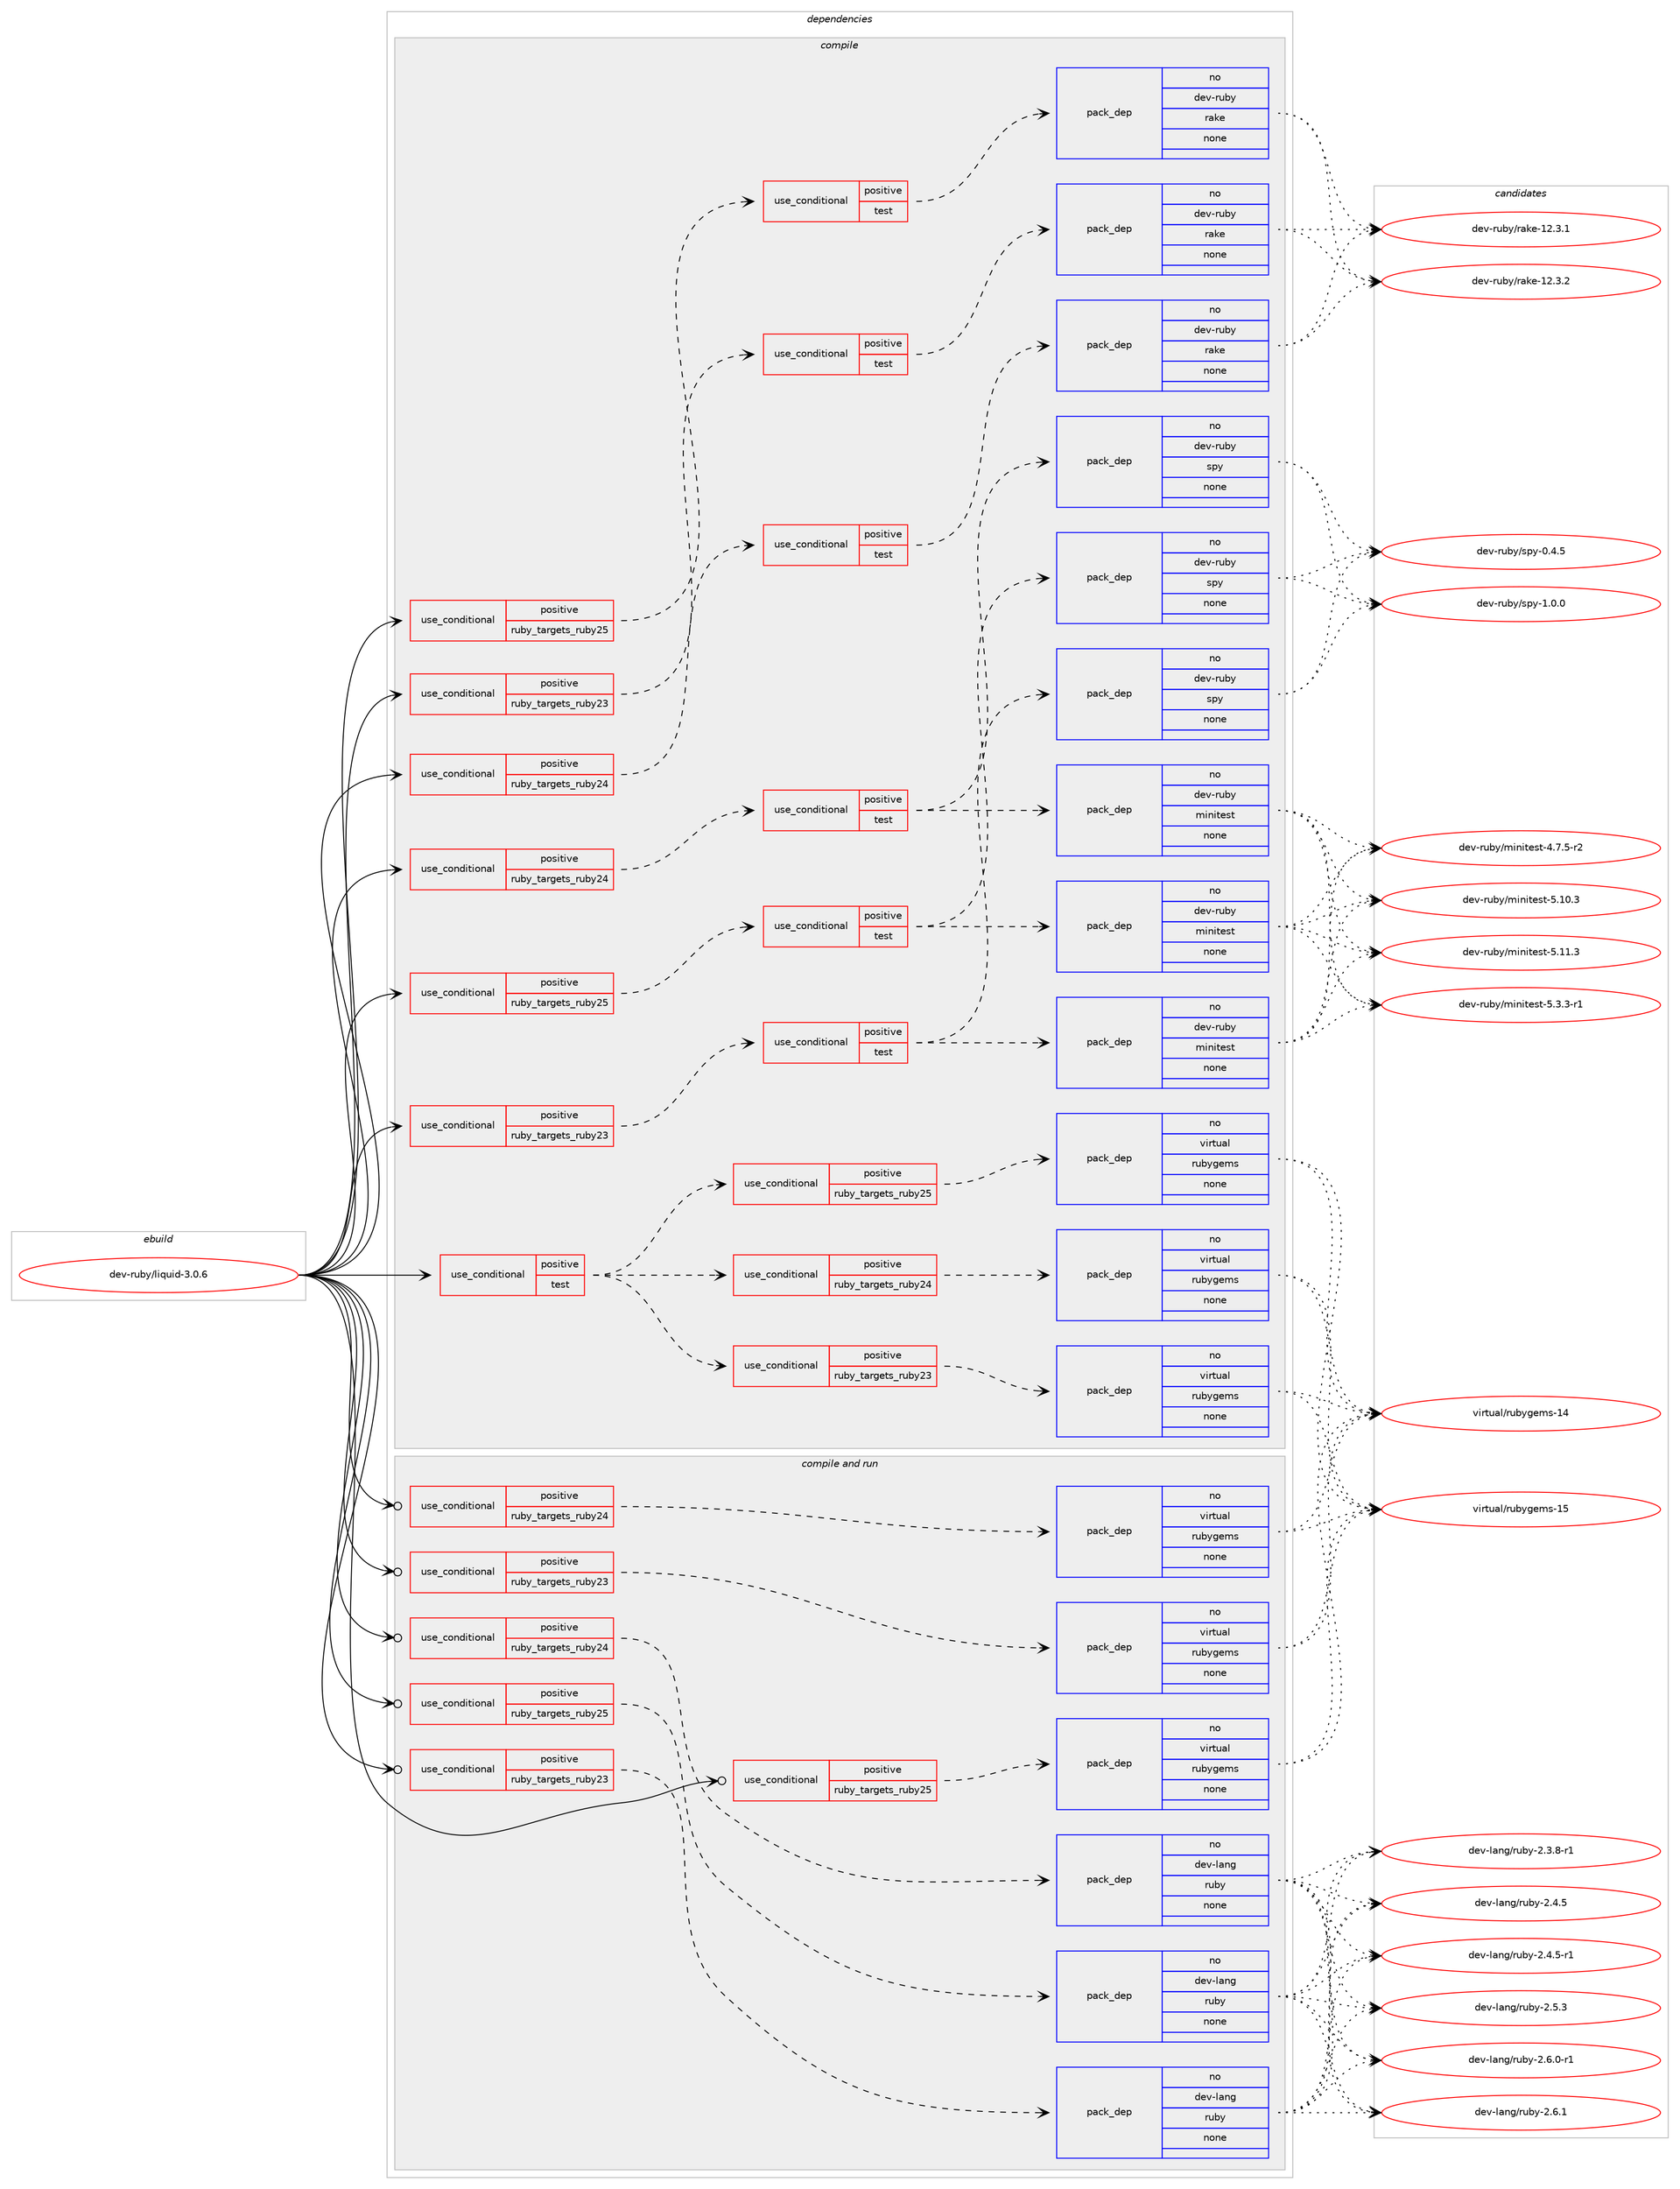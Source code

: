 digraph prolog {

# *************
# Graph options
# *************

newrank=true;
concentrate=true;
compound=true;
graph [rankdir=LR,fontname=Helvetica,fontsize=10,ranksep=1.5];#, ranksep=2.5, nodesep=0.2];
edge  [arrowhead=vee];
node  [fontname=Helvetica,fontsize=10];

# **********
# The ebuild
# **********

subgraph cluster_leftcol {
color=gray;
rank=same;
label=<<i>ebuild</i>>;
id [label="dev-ruby/liquid-3.0.6", color=red, width=4, href="../dev-ruby/liquid-3.0.6.svg"];
}

# ****************
# The dependencies
# ****************

subgraph cluster_midcol {
color=gray;
label=<<i>dependencies</i>>;
subgraph cluster_compile {
fillcolor="#eeeeee";
style=filled;
label=<<i>compile</i>>;
subgraph cond404082 {
dependency1501608 [label=<<TABLE BORDER="0" CELLBORDER="1" CELLSPACING="0" CELLPADDING="4"><TR><TD ROWSPAN="3" CELLPADDING="10">use_conditional</TD></TR><TR><TD>positive</TD></TR><TR><TD>ruby_targets_ruby23</TD></TR></TABLE>>, shape=none, color=red];
subgraph cond404083 {
dependency1501609 [label=<<TABLE BORDER="0" CELLBORDER="1" CELLSPACING="0" CELLPADDING="4"><TR><TD ROWSPAN="3" CELLPADDING="10">use_conditional</TD></TR><TR><TD>positive</TD></TR><TR><TD>test</TD></TR></TABLE>>, shape=none, color=red];
subgraph pack1074065 {
dependency1501610 [label=<<TABLE BORDER="0" CELLBORDER="1" CELLSPACING="0" CELLPADDING="4" WIDTH="220"><TR><TD ROWSPAN="6" CELLPADDING="30">pack_dep</TD></TR><TR><TD WIDTH="110">no</TD></TR><TR><TD>dev-ruby</TD></TR><TR><TD>minitest</TD></TR><TR><TD>none</TD></TR><TR><TD></TD></TR></TABLE>>, shape=none, color=blue];
}
dependency1501609:e -> dependency1501610:w [weight=20,style="dashed",arrowhead="vee"];
subgraph pack1074066 {
dependency1501611 [label=<<TABLE BORDER="0" CELLBORDER="1" CELLSPACING="0" CELLPADDING="4" WIDTH="220"><TR><TD ROWSPAN="6" CELLPADDING="30">pack_dep</TD></TR><TR><TD WIDTH="110">no</TD></TR><TR><TD>dev-ruby</TD></TR><TR><TD>spy</TD></TR><TR><TD>none</TD></TR><TR><TD></TD></TR></TABLE>>, shape=none, color=blue];
}
dependency1501609:e -> dependency1501611:w [weight=20,style="dashed",arrowhead="vee"];
}
dependency1501608:e -> dependency1501609:w [weight=20,style="dashed",arrowhead="vee"];
}
id:e -> dependency1501608:w [weight=20,style="solid",arrowhead="vee"];
subgraph cond404084 {
dependency1501612 [label=<<TABLE BORDER="0" CELLBORDER="1" CELLSPACING="0" CELLPADDING="4"><TR><TD ROWSPAN="3" CELLPADDING="10">use_conditional</TD></TR><TR><TD>positive</TD></TR><TR><TD>ruby_targets_ruby23</TD></TR></TABLE>>, shape=none, color=red];
subgraph cond404085 {
dependency1501613 [label=<<TABLE BORDER="0" CELLBORDER="1" CELLSPACING="0" CELLPADDING="4"><TR><TD ROWSPAN="3" CELLPADDING="10">use_conditional</TD></TR><TR><TD>positive</TD></TR><TR><TD>test</TD></TR></TABLE>>, shape=none, color=red];
subgraph pack1074067 {
dependency1501614 [label=<<TABLE BORDER="0" CELLBORDER="1" CELLSPACING="0" CELLPADDING="4" WIDTH="220"><TR><TD ROWSPAN="6" CELLPADDING="30">pack_dep</TD></TR><TR><TD WIDTH="110">no</TD></TR><TR><TD>dev-ruby</TD></TR><TR><TD>rake</TD></TR><TR><TD>none</TD></TR><TR><TD></TD></TR></TABLE>>, shape=none, color=blue];
}
dependency1501613:e -> dependency1501614:w [weight=20,style="dashed",arrowhead="vee"];
}
dependency1501612:e -> dependency1501613:w [weight=20,style="dashed",arrowhead="vee"];
}
id:e -> dependency1501612:w [weight=20,style="solid",arrowhead="vee"];
subgraph cond404086 {
dependency1501615 [label=<<TABLE BORDER="0" CELLBORDER="1" CELLSPACING="0" CELLPADDING="4"><TR><TD ROWSPAN="3" CELLPADDING="10">use_conditional</TD></TR><TR><TD>positive</TD></TR><TR><TD>ruby_targets_ruby24</TD></TR></TABLE>>, shape=none, color=red];
subgraph cond404087 {
dependency1501616 [label=<<TABLE BORDER="0" CELLBORDER="1" CELLSPACING="0" CELLPADDING="4"><TR><TD ROWSPAN="3" CELLPADDING="10">use_conditional</TD></TR><TR><TD>positive</TD></TR><TR><TD>test</TD></TR></TABLE>>, shape=none, color=red];
subgraph pack1074068 {
dependency1501617 [label=<<TABLE BORDER="0" CELLBORDER="1" CELLSPACING="0" CELLPADDING="4" WIDTH="220"><TR><TD ROWSPAN="6" CELLPADDING="30">pack_dep</TD></TR><TR><TD WIDTH="110">no</TD></TR><TR><TD>dev-ruby</TD></TR><TR><TD>minitest</TD></TR><TR><TD>none</TD></TR><TR><TD></TD></TR></TABLE>>, shape=none, color=blue];
}
dependency1501616:e -> dependency1501617:w [weight=20,style="dashed",arrowhead="vee"];
subgraph pack1074069 {
dependency1501618 [label=<<TABLE BORDER="0" CELLBORDER="1" CELLSPACING="0" CELLPADDING="4" WIDTH="220"><TR><TD ROWSPAN="6" CELLPADDING="30">pack_dep</TD></TR><TR><TD WIDTH="110">no</TD></TR><TR><TD>dev-ruby</TD></TR><TR><TD>spy</TD></TR><TR><TD>none</TD></TR><TR><TD></TD></TR></TABLE>>, shape=none, color=blue];
}
dependency1501616:e -> dependency1501618:w [weight=20,style="dashed",arrowhead="vee"];
}
dependency1501615:e -> dependency1501616:w [weight=20,style="dashed",arrowhead="vee"];
}
id:e -> dependency1501615:w [weight=20,style="solid",arrowhead="vee"];
subgraph cond404088 {
dependency1501619 [label=<<TABLE BORDER="0" CELLBORDER="1" CELLSPACING="0" CELLPADDING="4"><TR><TD ROWSPAN="3" CELLPADDING="10">use_conditional</TD></TR><TR><TD>positive</TD></TR><TR><TD>ruby_targets_ruby24</TD></TR></TABLE>>, shape=none, color=red];
subgraph cond404089 {
dependency1501620 [label=<<TABLE BORDER="0" CELLBORDER="1" CELLSPACING="0" CELLPADDING="4"><TR><TD ROWSPAN="3" CELLPADDING="10">use_conditional</TD></TR><TR><TD>positive</TD></TR><TR><TD>test</TD></TR></TABLE>>, shape=none, color=red];
subgraph pack1074070 {
dependency1501621 [label=<<TABLE BORDER="0" CELLBORDER="1" CELLSPACING="0" CELLPADDING="4" WIDTH="220"><TR><TD ROWSPAN="6" CELLPADDING="30">pack_dep</TD></TR><TR><TD WIDTH="110">no</TD></TR><TR><TD>dev-ruby</TD></TR><TR><TD>rake</TD></TR><TR><TD>none</TD></TR><TR><TD></TD></TR></TABLE>>, shape=none, color=blue];
}
dependency1501620:e -> dependency1501621:w [weight=20,style="dashed",arrowhead="vee"];
}
dependency1501619:e -> dependency1501620:w [weight=20,style="dashed",arrowhead="vee"];
}
id:e -> dependency1501619:w [weight=20,style="solid",arrowhead="vee"];
subgraph cond404090 {
dependency1501622 [label=<<TABLE BORDER="0" CELLBORDER="1" CELLSPACING="0" CELLPADDING="4"><TR><TD ROWSPAN="3" CELLPADDING="10">use_conditional</TD></TR><TR><TD>positive</TD></TR><TR><TD>ruby_targets_ruby25</TD></TR></TABLE>>, shape=none, color=red];
subgraph cond404091 {
dependency1501623 [label=<<TABLE BORDER="0" CELLBORDER="1" CELLSPACING="0" CELLPADDING="4"><TR><TD ROWSPAN="3" CELLPADDING="10">use_conditional</TD></TR><TR><TD>positive</TD></TR><TR><TD>test</TD></TR></TABLE>>, shape=none, color=red];
subgraph pack1074071 {
dependency1501624 [label=<<TABLE BORDER="0" CELLBORDER="1" CELLSPACING="0" CELLPADDING="4" WIDTH="220"><TR><TD ROWSPAN="6" CELLPADDING="30">pack_dep</TD></TR><TR><TD WIDTH="110">no</TD></TR><TR><TD>dev-ruby</TD></TR><TR><TD>minitest</TD></TR><TR><TD>none</TD></TR><TR><TD></TD></TR></TABLE>>, shape=none, color=blue];
}
dependency1501623:e -> dependency1501624:w [weight=20,style="dashed",arrowhead="vee"];
subgraph pack1074072 {
dependency1501625 [label=<<TABLE BORDER="0" CELLBORDER="1" CELLSPACING="0" CELLPADDING="4" WIDTH="220"><TR><TD ROWSPAN="6" CELLPADDING="30">pack_dep</TD></TR><TR><TD WIDTH="110">no</TD></TR><TR><TD>dev-ruby</TD></TR><TR><TD>spy</TD></TR><TR><TD>none</TD></TR><TR><TD></TD></TR></TABLE>>, shape=none, color=blue];
}
dependency1501623:e -> dependency1501625:w [weight=20,style="dashed",arrowhead="vee"];
}
dependency1501622:e -> dependency1501623:w [weight=20,style="dashed",arrowhead="vee"];
}
id:e -> dependency1501622:w [weight=20,style="solid",arrowhead="vee"];
subgraph cond404092 {
dependency1501626 [label=<<TABLE BORDER="0" CELLBORDER="1" CELLSPACING="0" CELLPADDING="4"><TR><TD ROWSPAN="3" CELLPADDING="10">use_conditional</TD></TR><TR><TD>positive</TD></TR><TR><TD>ruby_targets_ruby25</TD></TR></TABLE>>, shape=none, color=red];
subgraph cond404093 {
dependency1501627 [label=<<TABLE BORDER="0" CELLBORDER="1" CELLSPACING="0" CELLPADDING="4"><TR><TD ROWSPAN="3" CELLPADDING="10">use_conditional</TD></TR><TR><TD>positive</TD></TR><TR><TD>test</TD></TR></TABLE>>, shape=none, color=red];
subgraph pack1074073 {
dependency1501628 [label=<<TABLE BORDER="0" CELLBORDER="1" CELLSPACING="0" CELLPADDING="4" WIDTH="220"><TR><TD ROWSPAN="6" CELLPADDING="30">pack_dep</TD></TR><TR><TD WIDTH="110">no</TD></TR><TR><TD>dev-ruby</TD></TR><TR><TD>rake</TD></TR><TR><TD>none</TD></TR><TR><TD></TD></TR></TABLE>>, shape=none, color=blue];
}
dependency1501627:e -> dependency1501628:w [weight=20,style="dashed",arrowhead="vee"];
}
dependency1501626:e -> dependency1501627:w [weight=20,style="dashed",arrowhead="vee"];
}
id:e -> dependency1501626:w [weight=20,style="solid",arrowhead="vee"];
subgraph cond404094 {
dependency1501629 [label=<<TABLE BORDER="0" CELLBORDER="1" CELLSPACING="0" CELLPADDING="4"><TR><TD ROWSPAN="3" CELLPADDING="10">use_conditional</TD></TR><TR><TD>positive</TD></TR><TR><TD>test</TD></TR></TABLE>>, shape=none, color=red];
subgraph cond404095 {
dependency1501630 [label=<<TABLE BORDER="0" CELLBORDER="1" CELLSPACING="0" CELLPADDING="4"><TR><TD ROWSPAN="3" CELLPADDING="10">use_conditional</TD></TR><TR><TD>positive</TD></TR><TR><TD>ruby_targets_ruby23</TD></TR></TABLE>>, shape=none, color=red];
subgraph pack1074074 {
dependency1501631 [label=<<TABLE BORDER="0" CELLBORDER="1" CELLSPACING="0" CELLPADDING="4" WIDTH="220"><TR><TD ROWSPAN="6" CELLPADDING="30">pack_dep</TD></TR><TR><TD WIDTH="110">no</TD></TR><TR><TD>virtual</TD></TR><TR><TD>rubygems</TD></TR><TR><TD>none</TD></TR><TR><TD></TD></TR></TABLE>>, shape=none, color=blue];
}
dependency1501630:e -> dependency1501631:w [weight=20,style="dashed",arrowhead="vee"];
}
dependency1501629:e -> dependency1501630:w [weight=20,style="dashed",arrowhead="vee"];
subgraph cond404096 {
dependency1501632 [label=<<TABLE BORDER="0" CELLBORDER="1" CELLSPACING="0" CELLPADDING="4"><TR><TD ROWSPAN="3" CELLPADDING="10">use_conditional</TD></TR><TR><TD>positive</TD></TR><TR><TD>ruby_targets_ruby24</TD></TR></TABLE>>, shape=none, color=red];
subgraph pack1074075 {
dependency1501633 [label=<<TABLE BORDER="0" CELLBORDER="1" CELLSPACING="0" CELLPADDING="4" WIDTH="220"><TR><TD ROWSPAN="6" CELLPADDING="30">pack_dep</TD></TR><TR><TD WIDTH="110">no</TD></TR><TR><TD>virtual</TD></TR><TR><TD>rubygems</TD></TR><TR><TD>none</TD></TR><TR><TD></TD></TR></TABLE>>, shape=none, color=blue];
}
dependency1501632:e -> dependency1501633:w [weight=20,style="dashed",arrowhead="vee"];
}
dependency1501629:e -> dependency1501632:w [weight=20,style="dashed",arrowhead="vee"];
subgraph cond404097 {
dependency1501634 [label=<<TABLE BORDER="0" CELLBORDER="1" CELLSPACING="0" CELLPADDING="4"><TR><TD ROWSPAN="3" CELLPADDING="10">use_conditional</TD></TR><TR><TD>positive</TD></TR><TR><TD>ruby_targets_ruby25</TD></TR></TABLE>>, shape=none, color=red];
subgraph pack1074076 {
dependency1501635 [label=<<TABLE BORDER="0" CELLBORDER="1" CELLSPACING="0" CELLPADDING="4" WIDTH="220"><TR><TD ROWSPAN="6" CELLPADDING="30">pack_dep</TD></TR><TR><TD WIDTH="110">no</TD></TR><TR><TD>virtual</TD></TR><TR><TD>rubygems</TD></TR><TR><TD>none</TD></TR><TR><TD></TD></TR></TABLE>>, shape=none, color=blue];
}
dependency1501634:e -> dependency1501635:w [weight=20,style="dashed",arrowhead="vee"];
}
dependency1501629:e -> dependency1501634:w [weight=20,style="dashed",arrowhead="vee"];
}
id:e -> dependency1501629:w [weight=20,style="solid",arrowhead="vee"];
}
subgraph cluster_compileandrun {
fillcolor="#eeeeee";
style=filled;
label=<<i>compile and run</i>>;
subgraph cond404098 {
dependency1501636 [label=<<TABLE BORDER="0" CELLBORDER="1" CELLSPACING="0" CELLPADDING="4"><TR><TD ROWSPAN="3" CELLPADDING="10">use_conditional</TD></TR><TR><TD>positive</TD></TR><TR><TD>ruby_targets_ruby23</TD></TR></TABLE>>, shape=none, color=red];
subgraph pack1074077 {
dependency1501637 [label=<<TABLE BORDER="0" CELLBORDER="1" CELLSPACING="0" CELLPADDING="4" WIDTH="220"><TR><TD ROWSPAN="6" CELLPADDING="30">pack_dep</TD></TR><TR><TD WIDTH="110">no</TD></TR><TR><TD>dev-lang</TD></TR><TR><TD>ruby</TD></TR><TR><TD>none</TD></TR><TR><TD></TD></TR></TABLE>>, shape=none, color=blue];
}
dependency1501636:e -> dependency1501637:w [weight=20,style="dashed",arrowhead="vee"];
}
id:e -> dependency1501636:w [weight=20,style="solid",arrowhead="odotvee"];
subgraph cond404099 {
dependency1501638 [label=<<TABLE BORDER="0" CELLBORDER="1" CELLSPACING="0" CELLPADDING="4"><TR><TD ROWSPAN="3" CELLPADDING="10">use_conditional</TD></TR><TR><TD>positive</TD></TR><TR><TD>ruby_targets_ruby23</TD></TR></TABLE>>, shape=none, color=red];
subgraph pack1074078 {
dependency1501639 [label=<<TABLE BORDER="0" CELLBORDER="1" CELLSPACING="0" CELLPADDING="4" WIDTH="220"><TR><TD ROWSPAN="6" CELLPADDING="30">pack_dep</TD></TR><TR><TD WIDTH="110">no</TD></TR><TR><TD>virtual</TD></TR><TR><TD>rubygems</TD></TR><TR><TD>none</TD></TR><TR><TD></TD></TR></TABLE>>, shape=none, color=blue];
}
dependency1501638:e -> dependency1501639:w [weight=20,style="dashed",arrowhead="vee"];
}
id:e -> dependency1501638:w [weight=20,style="solid",arrowhead="odotvee"];
subgraph cond404100 {
dependency1501640 [label=<<TABLE BORDER="0" CELLBORDER="1" CELLSPACING="0" CELLPADDING="4"><TR><TD ROWSPAN="3" CELLPADDING="10">use_conditional</TD></TR><TR><TD>positive</TD></TR><TR><TD>ruby_targets_ruby24</TD></TR></TABLE>>, shape=none, color=red];
subgraph pack1074079 {
dependency1501641 [label=<<TABLE BORDER="0" CELLBORDER="1" CELLSPACING="0" CELLPADDING="4" WIDTH="220"><TR><TD ROWSPAN="6" CELLPADDING="30">pack_dep</TD></TR><TR><TD WIDTH="110">no</TD></TR><TR><TD>dev-lang</TD></TR><TR><TD>ruby</TD></TR><TR><TD>none</TD></TR><TR><TD></TD></TR></TABLE>>, shape=none, color=blue];
}
dependency1501640:e -> dependency1501641:w [weight=20,style="dashed",arrowhead="vee"];
}
id:e -> dependency1501640:w [weight=20,style="solid",arrowhead="odotvee"];
subgraph cond404101 {
dependency1501642 [label=<<TABLE BORDER="0" CELLBORDER="1" CELLSPACING="0" CELLPADDING="4"><TR><TD ROWSPAN="3" CELLPADDING="10">use_conditional</TD></TR><TR><TD>positive</TD></TR><TR><TD>ruby_targets_ruby24</TD></TR></TABLE>>, shape=none, color=red];
subgraph pack1074080 {
dependency1501643 [label=<<TABLE BORDER="0" CELLBORDER="1" CELLSPACING="0" CELLPADDING="4" WIDTH="220"><TR><TD ROWSPAN="6" CELLPADDING="30">pack_dep</TD></TR><TR><TD WIDTH="110">no</TD></TR><TR><TD>virtual</TD></TR><TR><TD>rubygems</TD></TR><TR><TD>none</TD></TR><TR><TD></TD></TR></TABLE>>, shape=none, color=blue];
}
dependency1501642:e -> dependency1501643:w [weight=20,style="dashed",arrowhead="vee"];
}
id:e -> dependency1501642:w [weight=20,style="solid",arrowhead="odotvee"];
subgraph cond404102 {
dependency1501644 [label=<<TABLE BORDER="0" CELLBORDER="1" CELLSPACING="0" CELLPADDING="4"><TR><TD ROWSPAN="3" CELLPADDING="10">use_conditional</TD></TR><TR><TD>positive</TD></TR><TR><TD>ruby_targets_ruby25</TD></TR></TABLE>>, shape=none, color=red];
subgraph pack1074081 {
dependency1501645 [label=<<TABLE BORDER="0" CELLBORDER="1" CELLSPACING="0" CELLPADDING="4" WIDTH="220"><TR><TD ROWSPAN="6" CELLPADDING="30">pack_dep</TD></TR><TR><TD WIDTH="110">no</TD></TR><TR><TD>dev-lang</TD></TR><TR><TD>ruby</TD></TR><TR><TD>none</TD></TR><TR><TD></TD></TR></TABLE>>, shape=none, color=blue];
}
dependency1501644:e -> dependency1501645:w [weight=20,style="dashed",arrowhead="vee"];
}
id:e -> dependency1501644:w [weight=20,style="solid",arrowhead="odotvee"];
subgraph cond404103 {
dependency1501646 [label=<<TABLE BORDER="0" CELLBORDER="1" CELLSPACING="0" CELLPADDING="4"><TR><TD ROWSPAN="3" CELLPADDING="10">use_conditional</TD></TR><TR><TD>positive</TD></TR><TR><TD>ruby_targets_ruby25</TD></TR></TABLE>>, shape=none, color=red];
subgraph pack1074082 {
dependency1501647 [label=<<TABLE BORDER="0" CELLBORDER="1" CELLSPACING="0" CELLPADDING="4" WIDTH="220"><TR><TD ROWSPAN="6" CELLPADDING="30">pack_dep</TD></TR><TR><TD WIDTH="110">no</TD></TR><TR><TD>virtual</TD></TR><TR><TD>rubygems</TD></TR><TR><TD>none</TD></TR><TR><TD></TD></TR></TABLE>>, shape=none, color=blue];
}
dependency1501646:e -> dependency1501647:w [weight=20,style="dashed",arrowhead="vee"];
}
id:e -> dependency1501646:w [weight=20,style="solid",arrowhead="odotvee"];
}
subgraph cluster_run {
fillcolor="#eeeeee";
style=filled;
label=<<i>run</i>>;
}
}

# **************
# The candidates
# **************

subgraph cluster_choices {
rank=same;
color=gray;
label=<<i>candidates</i>>;

subgraph choice1074065 {
color=black;
nodesep=1;
choice1001011184511411798121471091051101051161011151164552465546534511450 [label="dev-ruby/minitest-4.7.5-r2", color=red, width=4,href="../dev-ruby/minitest-4.7.5-r2.svg"];
choice10010111845114117981214710910511010511610111511645534649484651 [label="dev-ruby/minitest-5.10.3", color=red, width=4,href="../dev-ruby/minitest-5.10.3.svg"];
choice10010111845114117981214710910511010511610111511645534649494651 [label="dev-ruby/minitest-5.11.3", color=red, width=4,href="../dev-ruby/minitest-5.11.3.svg"];
choice1001011184511411798121471091051101051161011151164553465146514511449 [label="dev-ruby/minitest-5.3.3-r1", color=red, width=4,href="../dev-ruby/minitest-5.3.3-r1.svg"];
dependency1501610:e -> choice1001011184511411798121471091051101051161011151164552465546534511450:w [style=dotted,weight="100"];
dependency1501610:e -> choice10010111845114117981214710910511010511610111511645534649484651:w [style=dotted,weight="100"];
dependency1501610:e -> choice10010111845114117981214710910511010511610111511645534649494651:w [style=dotted,weight="100"];
dependency1501610:e -> choice1001011184511411798121471091051101051161011151164553465146514511449:w [style=dotted,weight="100"];
}
subgraph choice1074066 {
color=black;
nodesep=1;
choice100101118451141179812147115112121454846524653 [label="dev-ruby/spy-0.4.5", color=red, width=4,href="../dev-ruby/spy-0.4.5.svg"];
choice100101118451141179812147115112121454946484648 [label="dev-ruby/spy-1.0.0", color=red, width=4,href="../dev-ruby/spy-1.0.0.svg"];
dependency1501611:e -> choice100101118451141179812147115112121454846524653:w [style=dotted,weight="100"];
dependency1501611:e -> choice100101118451141179812147115112121454946484648:w [style=dotted,weight="100"];
}
subgraph choice1074067 {
color=black;
nodesep=1;
choice1001011184511411798121471149710710145495046514649 [label="dev-ruby/rake-12.3.1", color=red, width=4,href="../dev-ruby/rake-12.3.1.svg"];
choice1001011184511411798121471149710710145495046514650 [label="dev-ruby/rake-12.3.2", color=red, width=4,href="../dev-ruby/rake-12.3.2.svg"];
dependency1501614:e -> choice1001011184511411798121471149710710145495046514649:w [style=dotted,weight="100"];
dependency1501614:e -> choice1001011184511411798121471149710710145495046514650:w [style=dotted,weight="100"];
}
subgraph choice1074068 {
color=black;
nodesep=1;
choice1001011184511411798121471091051101051161011151164552465546534511450 [label="dev-ruby/minitest-4.7.5-r2", color=red, width=4,href="../dev-ruby/minitest-4.7.5-r2.svg"];
choice10010111845114117981214710910511010511610111511645534649484651 [label="dev-ruby/minitest-5.10.3", color=red, width=4,href="../dev-ruby/minitest-5.10.3.svg"];
choice10010111845114117981214710910511010511610111511645534649494651 [label="dev-ruby/minitest-5.11.3", color=red, width=4,href="../dev-ruby/minitest-5.11.3.svg"];
choice1001011184511411798121471091051101051161011151164553465146514511449 [label="dev-ruby/minitest-5.3.3-r1", color=red, width=4,href="../dev-ruby/minitest-5.3.3-r1.svg"];
dependency1501617:e -> choice1001011184511411798121471091051101051161011151164552465546534511450:w [style=dotted,weight="100"];
dependency1501617:e -> choice10010111845114117981214710910511010511610111511645534649484651:w [style=dotted,weight="100"];
dependency1501617:e -> choice10010111845114117981214710910511010511610111511645534649494651:w [style=dotted,weight="100"];
dependency1501617:e -> choice1001011184511411798121471091051101051161011151164553465146514511449:w [style=dotted,weight="100"];
}
subgraph choice1074069 {
color=black;
nodesep=1;
choice100101118451141179812147115112121454846524653 [label="dev-ruby/spy-0.4.5", color=red, width=4,href="../dev-ruby/spy-0.4.5.svg"];
choice100101118451141179812147115112121454946484648 [label="dev-ruby/spy-1.0.0", color=red, width=4,href="../dev-ruby/spy-1.0.0.svg"];
dependency1501618:e -> choice100101118451141179812147115112121454846524653:w [style=dotted,weight="100"];
dependency1501618:e -> choice100101118451141179812147115112121454946484648:w [style=dotted,weight="100"];
}
subgraph choice1074070 {
color=black;
nodesep=1;
choice1001011184511411798121471149710710145495046514649 [label="dev-ruby/rake-12.3.1", color=red, width=4,href="../dev-ruby/rake-12.3.1.svg"];
choice1001011184511411798121471149710710145495046514650 [label="dev-ruby/rake-12.3.2", color=red, width=4,href="../dev-ruby/rake-12.3.2.svg"];
dependency1501621:e -> choice1001011184511411798121471149710710145495046514649:w [style=dotted,weight="100"];
dependency1501621:e -> choice1001011184511411798121471149710710145495046514650:w [style=dotted,weight="100"];
}
subgraph choice1074071 {
color=black;
nodesep=1;
choice1001011184511411798121471091051101051161011151164552465546534511450 [label="dev-ruby/minitest-4.7.5-r2", color=red, width=4,href="../dev-ruby/minitest-4.7.5-r2.svg"];
choice10010111845114117981214710910511010511610111511645534649484651 [label="dev-ruby/minitest-5.10.3", color=red, width=4,href="../dev-ruby/minitest-5.10.3.svg"];
choice10010111845114117981214710910511010511610111511645534649494651 [label="dev-ruby/minitest-5.11.3", color=red, width=4,href="../dev-ruby/minitest-5.11.3.svg"];
choice1001011184511411798121471091051101051161011151164553465146514511449 [label="dev-ruby/minitest-5.3.3-r1", color=red, width=4,href="../dev-ruby/minitest-5.3.3-r1.svg"];
dependency1501624:e -> choice1001011184511411798121471091051101051161011151164552465546534511450:w [style=dotted,weight="100"];
dependency1501624:e -> choice10010111845114117981214710910511010511610111511645534649484651:w [style=dotted,weight="100"];
dependency1501624:e -> choice10010111845114117981214710910511010511610111511645534649494651:w [style=dotted,weight="100"];
dependency1501624:e -> choice1001011184511411798121471091051101051161011151164553465146514511449:w [style=dotted,weight="100"];
}
subgraph choice1074072 {
color=black;
nodesep=1;
choice100101118451141179812147115112121454846524653 [label="dev-ruby/spy-0.4.5", color=red, width=4,href="../dev-ruby/spy-0.4.5.svg"];
choice100101118451141179812147115112121454946484648 [label="dev-ruby/spy-1.0.0", color=red, width=4,href="../dev-ruby/spy-1.0.0.svg"];
dependency1501625:e -> choice100101118451141179812147115112121454846524653:w [style=dotted,weight="100"];
dependency1501625:e -> choice100101118451141179812147115112121454946484648:w [style=dotted,weight="100"];
}
subgraph choice1074073 {
color=black;
nodesep=1;
choice1001011184511411798121471149710710145495046514649 [label="dev-ruby/rake-12.3.1", color=red, width=4,href="../dev-ruby/rake-12.3.1.svg"];
choice1001011184511411798121471149710710145495046514650 [label="dev-ruby/rake-12.3.2", color=red, width=4,href="../dev-ruby/rake-12.3.2.svg"];
dependency1501628:e -> choice1001011184511411798121471149710710145495046514649:w [style=dotted,weight="100"];
dependency1501628:e -> choice1001011184511411798121471149710710145495046514650:w [style=dotted,weight="100"];
}
subgraph choice1074074 {
color=black;
nodesep=1;
choice118105114116117971084711411798121103101109115454952 [label="virtual/rubygems-14", color=red, width=4,href="../virtual/rubygems-14.svg"];
choice118105114116117971084711411798121103101109115454953 [label="virtual/rubygems-15", color=red, width=4,href="../virtual/rubygems-15.svg"];
dependency1501631:e -> choice118105114116117971084711411798121103101109115454952:w [style=dotted,weight="100"];
dependency1501631:e -> choice118105114116117971084711411798121103101109115454953:w [style=dotted,weight="100"];
}
subgraph choice1074075 {
color=black;
nodesep=1;
choice118105114116117971084711411798121103101109115454952 [label="virtual/rubygems-14", color=red, width=4,href="../virtual/rubygems-14.svg"];
choice118105114116117971084711411798121103101109115454953 [label="virtual/rubygems-15", color=red, width=4,href="../virtual/rubygems-15.svg"];
dependency1501633:e -> choice118105114116117971084711411798121103101109115454952:w [style=dotted,weight="100"];
dependency1501633:e -> choice118105114116117971084711411798121103101109115454953:w [style=dotted,weight="100"];
}
subgraph choice1074076 {
color=black;
nodesep=1;
choice118105114116117971084711411798121103101109115454952 [label="virtual/rubygems-14", color=red, width=4,href="../virtual/rubygems-14.svg"];
choice118105114116117971084711411798121103101109115454953 [label="virtual/rubygems-15", color=red, width=4,href="../virtual/rubygems-15.svg"];
dependency1501635:e -> choice118105114116117971084711411798121103101109115454952:w [style=dotted,weight="100"];
dependency1501635:e -> choice118105114116117971084711411798121103101109115454953:w [style=dotted,weight="100"];
}
subgraph choice1074077 {
color=black;
nodesep=1;
choice100101118451089711010347114117981214550465146564511449 [label="dev-lang/ruby-2.3.8-r1", color=red, width=4,href="../dev-lang/ruby-2.3.8-r1.svg"];
choice10010111845108971101034711411798121455046524653 [label="dev-lang/ruby-2.4.5", color=red, width=4,href="../dev-lang/ruby-2.4.5.svg"];
choice100101118451089711010347114117981214550465246534511449 [label="dev-lang/ruby-2.4.5-r1", color=red, width=4,href="../dev-lang/ruby-2.4.5-r1.svg"];
choice10010111845108971101034711411798121455046534651 [label="dev-lang/ruby-2.5.3", color=red, width=4,href="../dev-lang/ruby-2.5.3.svg"];
choice100101118451089711010347114117981214550465446484511449 [label="dev-lang/ruby-2.6.0-r1", color=red, width=4,href="../dev-lang/ruby-2.6.0-r1.svg"];
choice10010111845108971101034711411798121455046544649 [label="dev-lang/ruby-2.6.1", color=red, width=4,href="../dev-lang/ruby-2.6.1.svg"];
dependency1501637:e -> choice100101118451089711010347114117981214550465146564511449:w [style=dotted,weight="100"];
dependency1501637:e -> choice10010111845108971101034711411798121455046524653:w [style=dotted,weight="100"];
dependency1501637:e -> choice100101118451089711010347114117981214550465246534511449:w [style=dotted,weight="100"];
dependency1501637:e -> choice10010111845108971101034711411798121455046534651:w [style=dotted,weight="100"];
dependency1501637:e -> choice100101118451089711010347114117981214550465446484511449:w [style=dotted,weight="100"];
dependency1501637:e -> choice10010111845108971101034711411798121455046544649:w [style=dotted,weight="100"];
}
subgraph choice1074078 {
color=black;
nodesep=1;
choice118105114116117971084711411798121103101109115454952 [label="virtual/rubygems-14", color=red, width=4,href="../virtual/rubygems-14.svg"];
choice118105114116117971084711411798121103101109115454953 [label="virtual/rubygems-15", color=red, width=4,href="../virtual/rubygems-15.svg"];
dependency1501639:e -> choice118105114116117971084711411798121103101109115454952:w [style=dotted,weight="100"];
dependency1501639:e -> choice118105114116117971084711411798121103101109115454953:w [style=dotted,weight="100"];
}
subgraph choice1074079 {
color=black;
nodesep=1;
choice100101118451089711010347114117981214550465146564511449 [label="dev-lang/ruby-2.3.8-r1", color=red, width=4,href="../dev-lang/ruby-2.3.8-r1.svg"];
choice10010111845108971101034711411798121455046524653 [label="dev-lang/ruby-2.4.5", color=red, width=4,href="../dev-lang/ruby-2.4.5.svg"];
choice100101118451089711010347114117981214550465246534511449 [label="dev-lang/ruby-2.4.5-r1", color=red, width=4,href="../dev-lang/ruby-2.4.5-r1.svg"];
choice10010111845108971101034711411798121455046534651 [label="dev-lang/ruby-2.5.3", color=red, width=4,href="../dev-lang/ruby-2.5.3.svg"];
choice100101118451089711010347114117981214550465446484511449 [label="dev-lang/ruby-2.6.0-r1", color=red, width=4,href="../dev-lang/ruby-2.6.0-r1.svg"];
choice10010111845108971101034711411798121455046544649 [label="dev-lang/ruby-2.6.1", color=red, width=4,href="../dev-lang/ruby-2.6.1.svg"];
dependency1501641:e -> choice100101118451089711010347114117981214550465146564511449:w [style=dotted,weight="100"];
dependency1501641:e -> choice10010111845108971101034711411798121455046524653:w [style=dotted,weight="100"];
dependency1501641:e -> choice100101118451089711010347114117981214550465246534511449:w [style=dotted,weight="100"];
dependency1501641:e -> choice10010111845108971101034711411798121455046534651:w [style=dotted,weight="100"];
dependency1501641:e -> choice100101118451089711010347114117981214550465446484511449:w [style=dotted,weight="100"];
dependency1501641:e -> choice10010111845108971101034711411798121455046544649:w [style=dotted,weight="100"];
}
subgraph choice1074080 {
color=black;
nodesep=1;
choice118105114116117971084711411798121103101109115454952 [label="virtual/rubygems-14", color=red, width=4,href="../virtual/rubygems-14.svg"];
choice118105114116117971084711411798121103101109115454953 [label="virtual/rubygems-15", color=red, width=4,href="../virtual/rubygems-15.svg"];
dependency1501643:e -> choice118105114116117971084711411798121103101109115454952:w [style=dotted,weight="100"];
dependency1501643:e -> choice118105114116117971084711411798121103101109115454953:w [style=dotted,weight="100"];
}
subgraph choice1074081 {
color=black;
nodesep=1;
choice100101118451089711010347114117981214550465146564511449 [label="dev-lang/ruby-2.3.8-r1", color=red, width=4,href="../dev-lang/ruby-2.3.8-r1.svg"];
choice10010111845108971101034711411798121455046524653 [label="dev-lang/ruby-2.4.5", color=red, width=4,href="../dev-lang/ruby-2.4.5.svg"];
choice100101118451089711010347114117981214550465246534511449 [label="dev-lang/ruby-2.4.5-r1", color=red, width=4,href="../dev-lang/ruby-2.4.5-r1.svg"];
choice10010111845108971101034711411798121455046534651 [label="dev-lang/ruby-2.5.3", color=red, width=4,href="../dev-lang/ruby-2.5.3.svg"];
choice100101118451089711010347114117981214550465446484511449 [label="dev-lang/ruby-2.6.0-r1", color=red, width=4,href="../dev-lang/ruby-2.6.0-r1.svg"];
choice10010111845108971101034711411798121455046544649 [label="dev-lang/ruby-2.6.1", color=red, width=4,href="../dev-lang/ruby-2.6.1.svg"];
dependency1501645:e -> choice100101118451089711010347114117981214550465146564511449:w [style=dotted,weight="100"];
dependency1501645:e -> choice10010111845108971101034711411798121455046524653:w [style=dotted,weight="100"];
dependency1501645:e -> choice100101118451089711010347114117981214550465246534511449:w [style=dotted,weight="100"];
dependency1501645:e -> choice10010111845108971101034711411798121455046534651:w [style=dotted,weight="100"];
dependency1501645:e -> choice100101118451089711010347114117981214550465446484511449:w [style=dotted,weight="100"];
dependency1501645:e -> choice10010111845108971101034711411798121455046544649:w [style=dotted,weight="100"];
}
subgraph choice1074082 {
color=black;
nodesep=1;
choice118105114116117971084711411798121103101109115454952 [label="virtual/rubygems-14", color=red, width=4,href="../virtual/rubygems-14.svg"];
choice118105114116117971084711411798121103101109115454953 [label="virtual/rubygems-15", color=red, width=4,href="../virtual/rubygems-15.svg"];
dependency1501647:e -> choice118105114116117971084711411798121103101109115454952:w [style=dotted,weight="100"];
dependency1501647:e -> choice118105114116117971084711411798121103101109115454953:w [style=dotted,weight="100"];
}
}

}
